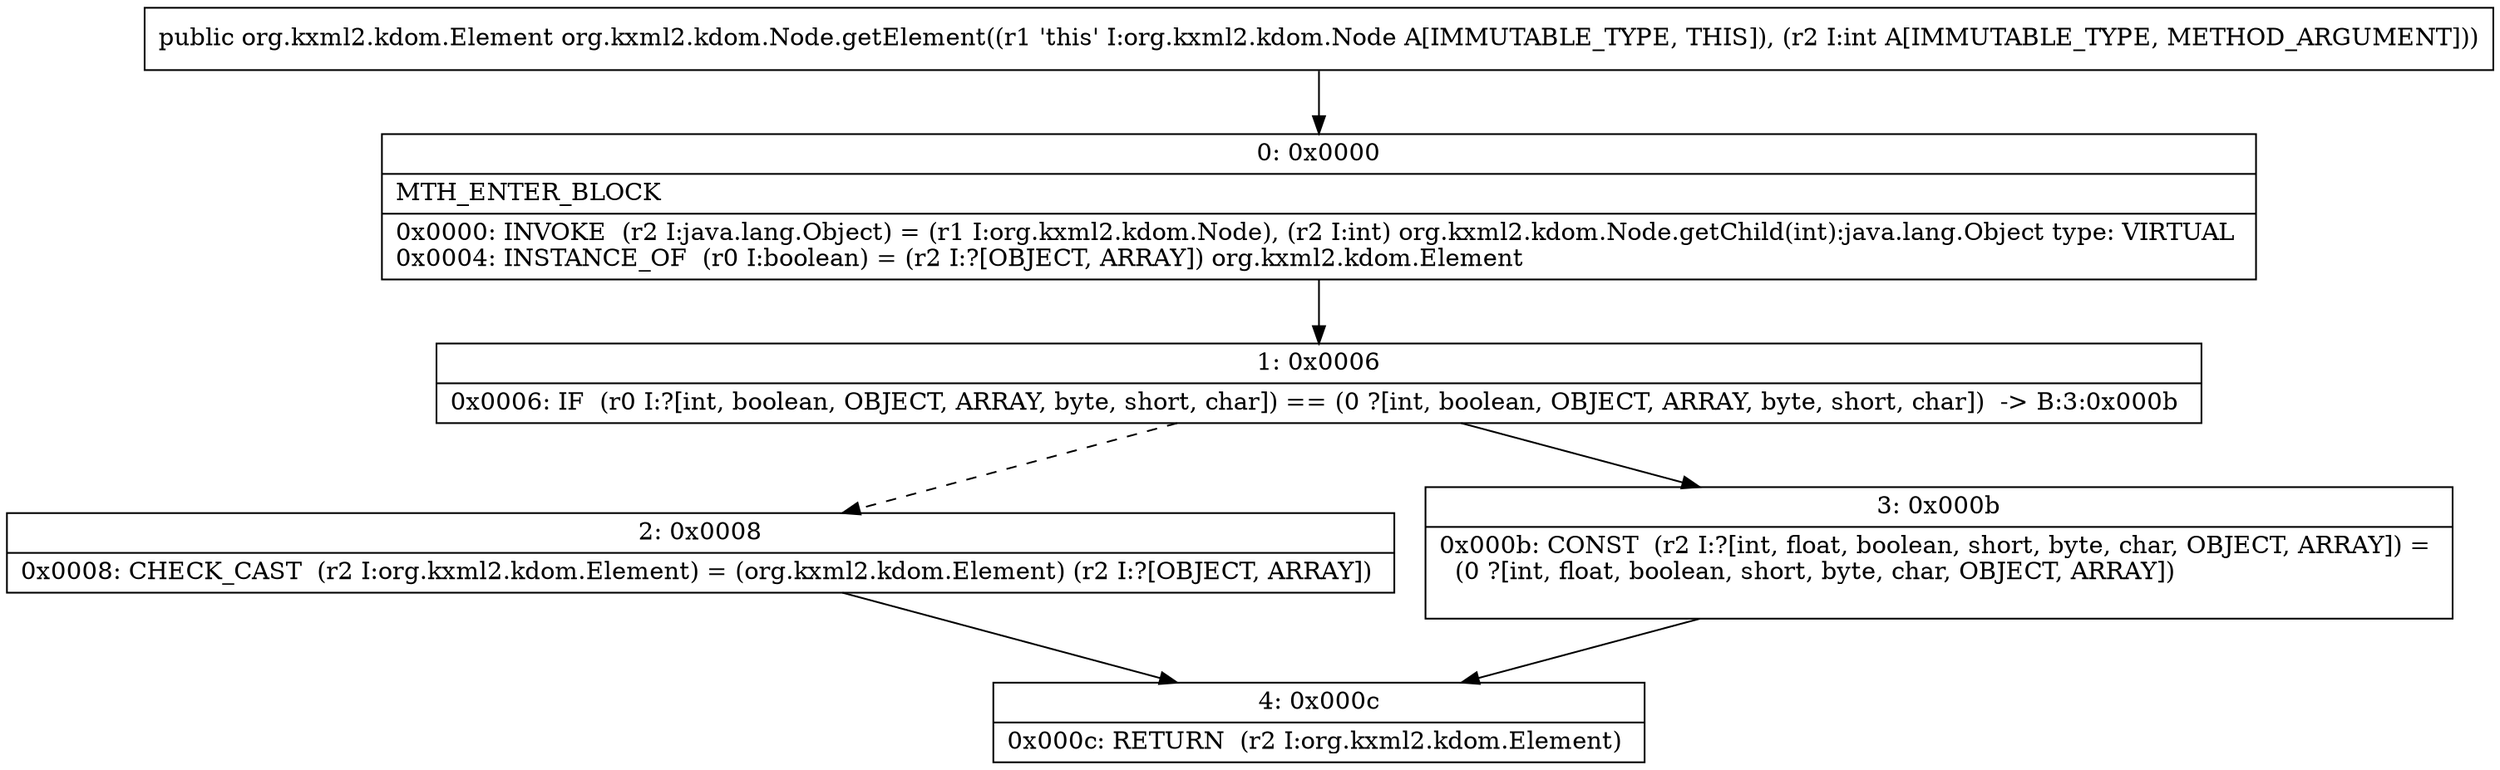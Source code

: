 digraph "CFG fororg.kxml2.kdom.Node.getElement(I)Lorg\/kxml2\/kdom\/Element;" {
Node_0 [shape=record,label="{0\:\ 0x0000|MTH_ENTER_BLOCK\l|0x0000: INVOKE  (r2 I:java.lang.Object) = (r1 I:org.kxml2.kdom.Node), (r2 I:int) org.kxml2.kdom.Node.getChild(int):java.lang.Object type: VIRTUAL \l0x0004: INSTANCE_OF  (r0 I:boolean) = (r2 I:?[OBJECT, ARRAY]) org.kxml2.kdom.Element \l}"];
Node_1 [shape=record,label="{1\:\ 0x0006|0x0006: IF  (r0 I:?[int, boolean, OBJECT, ARRAY, byte, short, char]) == (0 ?[int, boolean, OBJECT, ARRAY, byte, short, char])  \-\> B:3:0x000b \l}"];
Node_2 [shape=record,label="{2\:\ 0x0008|0x0008: CHECK_CAST  (r2 I:org.kxml2.kdom.Element) = (org.kxml2.kdom.Element) (r2 I:?[OBJECT, ARRAY]) \l}"];
Node_3 [shape=record,label="{3\:\ 0x000b|0x000b: CONST  (r2 I:?[int, float, boolean, short, byte, char, OBJECT, ARRAY]) = \l  (0 ?[int, float, boolean, short, byte, char, OBJECT, ARRAY])\l \l}"];
Node_4 [shape=record,label="{4\:\ 0x000c|0x000c: RETURN  (r2 I:org.kxml2.kdom.Element) \l}"];
MethodNode[shape=record,label="{public org.kxml2.kdom.Element org.kxml2.kdom.Node.getElement((r1 'this' I:org.kxml2.kdom.Node A[IMMUTABLE_TYPE, THIS]), (r2 I:int A[IMMUTABLE_TYPE, METHOD_ARGUMENT])) }"];
MethodNode -> Node_0;
Node_0 -> Node_1;
Node_1 -> Node_2[style=dashed];
Node_1 -> Node_3;
Node_2 -> Node_4;
Node_3 -> Node_4;
}


